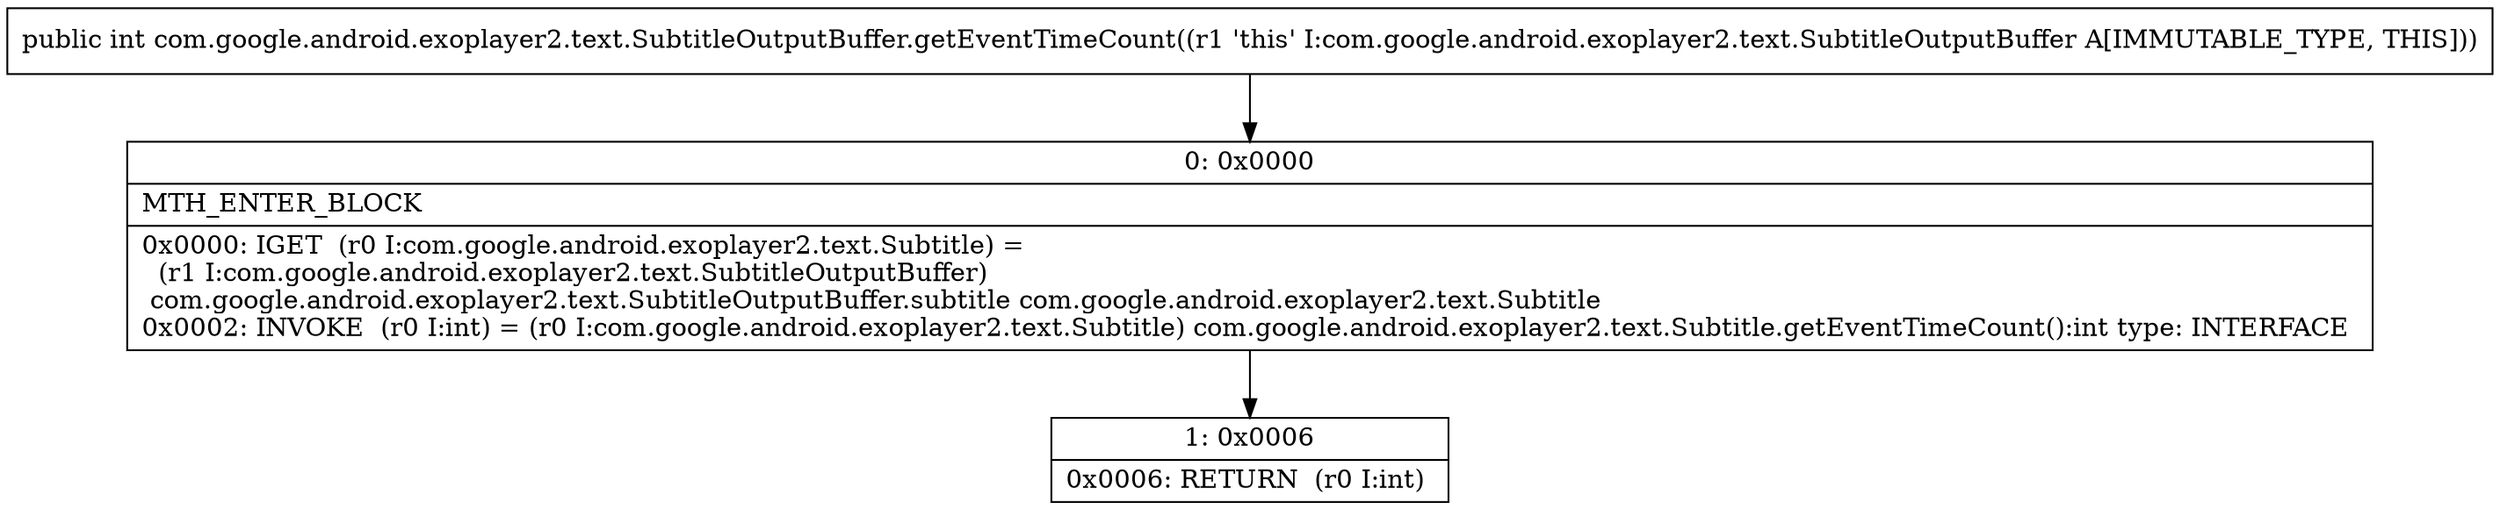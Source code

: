 digraph "CFG forcom.google.android.exoplayer2.text.SubtitleOutputBuffer.getEventTimeCount()I" {
Node_0 [shape=record,label="{0\:\ 0x0000|MTH_ENTER_BLOCK\l|0x0000: IGET  (r0 I:com.google.android.exoplayer2.text.Subtitle) = \l  (r1 I:com.google.android.exoplayer2.text.SubtitleOutputBuffer)\l com.google.android.exoplayer2.text.SubtitleOutputBuffer.subtitle com.google.android.exoplayer2.text.Subtitle \l0x0002: INVOKE  (r0 I:int) = (r0 I:com.google.android.exoplayer2.text.Subtitle) com.google.android.exoplayer2.text.Subtitle.getEventTimeCount():int type: INTERFACE \l}"];
Node_1 [shape=record,label="{1\:\ 0x0006|0x0006: RETURN  (r0 I:int) \l}"];
MethodNode[shape=record,label="{public int com.google.android.exoplayer2.text.SubtitleOutputBuffer.getEventTimeCount((r1 'this' I:com.google.android.exoplayer2.text.SubtitleOutputBuffer A[IMMUTABLE_TYPE, THIS])) }"];
MethodNode -> Node_0;
Node_0 -> Node_1;
}

